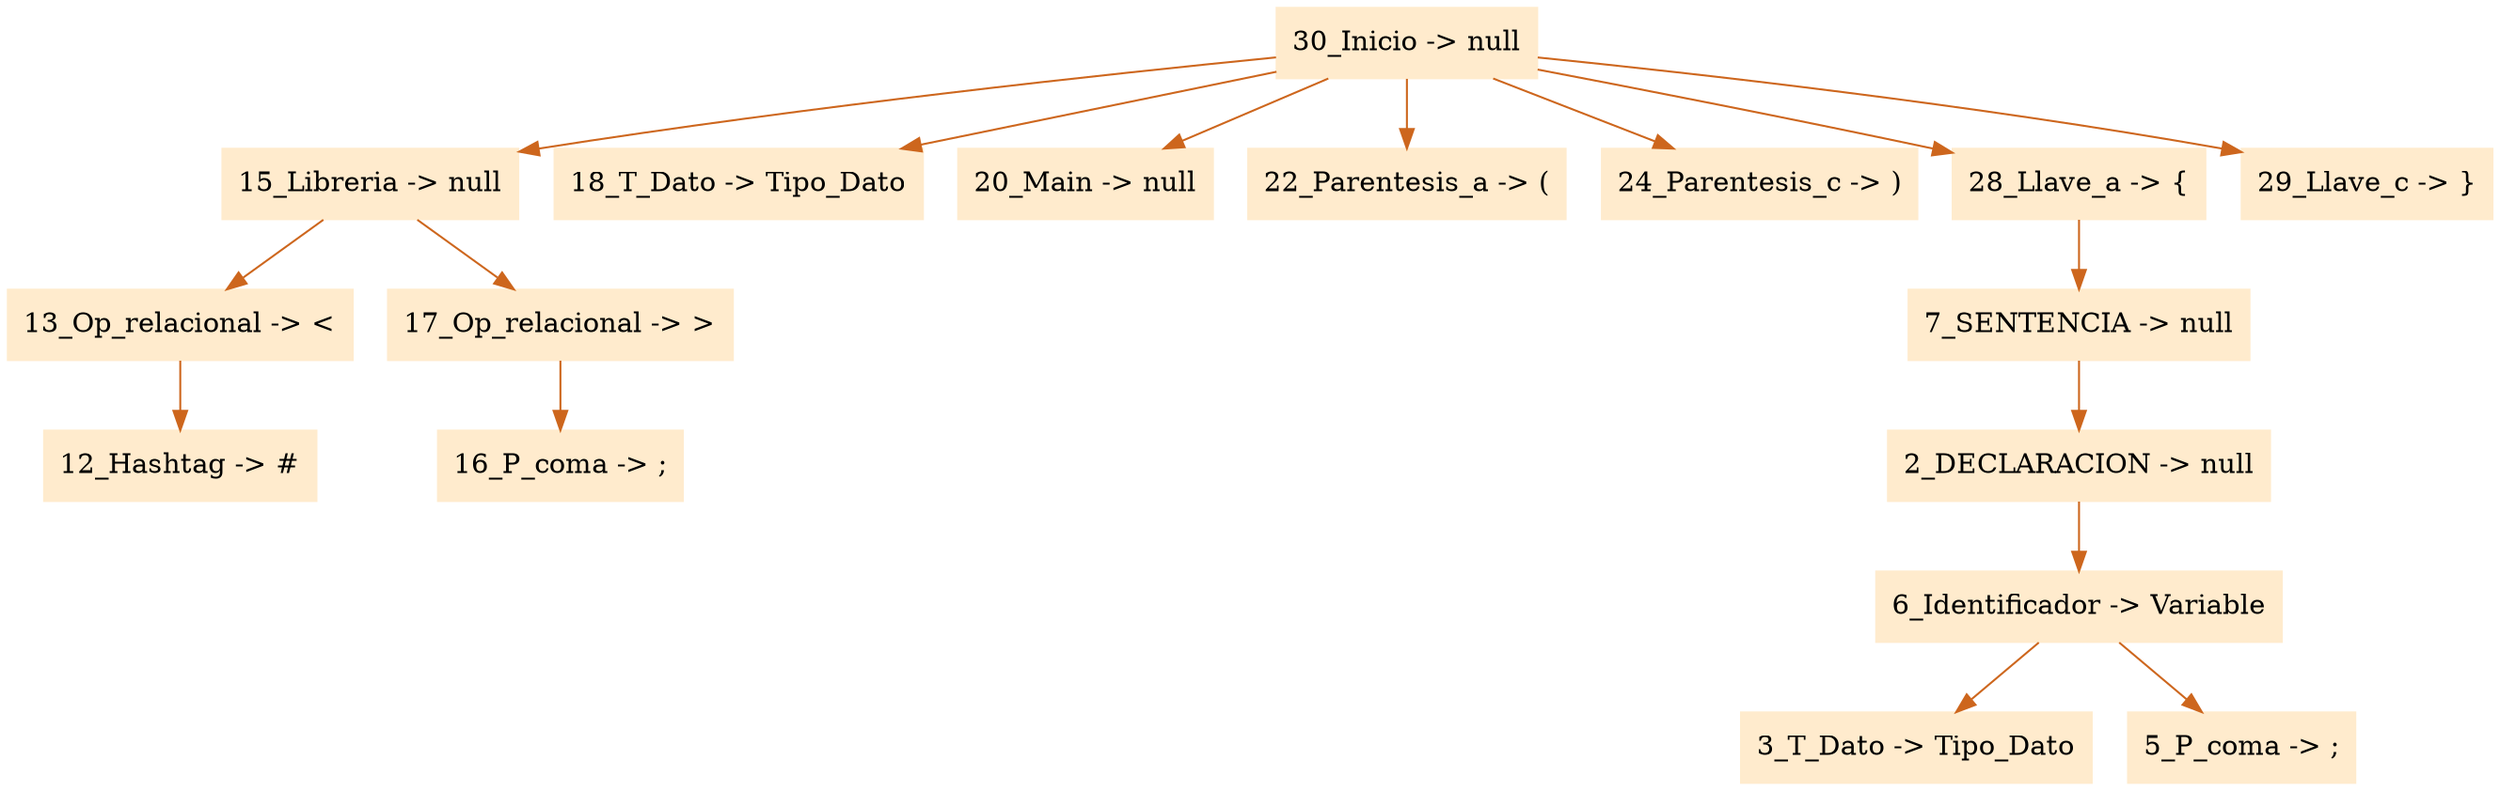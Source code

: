 digraph G {node[shape=box, style=filled, color=blanchedalmond]; edge[color=chocolate3];rankdir=UD 

"30_Inicio -> null"->"15_Libreria -> null"
"15_Libreria -> null"->"13_Op_relacional -> <"
"13_Op_relacional -> <"->"12_Hashtag -> #"
"15_Libreria -> null"->"17_Op_relacional -> >"
"17_Op_relacional -> >"->"16_P_coma -> ;"
"30_Inicio -> null"->"18_T_Dato -> Tipo_Dato"
"30_Inicio -> null"->"20_Main -> null"
"30_Inicio -> null"->"22_Parentesis_a -> ("
"30_Inicio -> null"->"24_Parentesis_c -> )"
"30_Inicio -> null"->"28_Llave_a -> {"
"28_Llave_a -> {"->"7_SENTENCIA -> null"
"7_SENTENCIA -> null"->"2_DECLARACION -> null"
"2_DECLARACION -> null"->"6_Identificador -> Variable"
"6_Identificador -> Variable"->"3_T_Dato -> Tipo_Dato"
"6_Identificador -> Variable"->"5_P_coma -> ;"
"30_Inicio -> null"->"29_Llave_c -> }"


}
